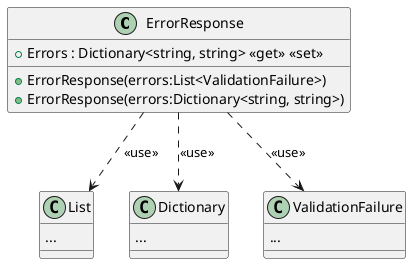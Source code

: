 @startuml
class ErrorResponse {
    + Errors : Dictionary<string, string> <<get>> <<set>>
    + ErrorResponse(errors:List<ValidationFailure>)
    + ErrorResponse(errors:Dictionary<string, string>)
}
class List {
...
}
ErrorResponse ..> List: <<use>>
class Dictionary {
...
}
ErrorResponse ..> Dictionary: <<use>>
class ValidationFailure {
...
}
ErrorResponse ..> ValidationFailure: <<use>>
@enduml